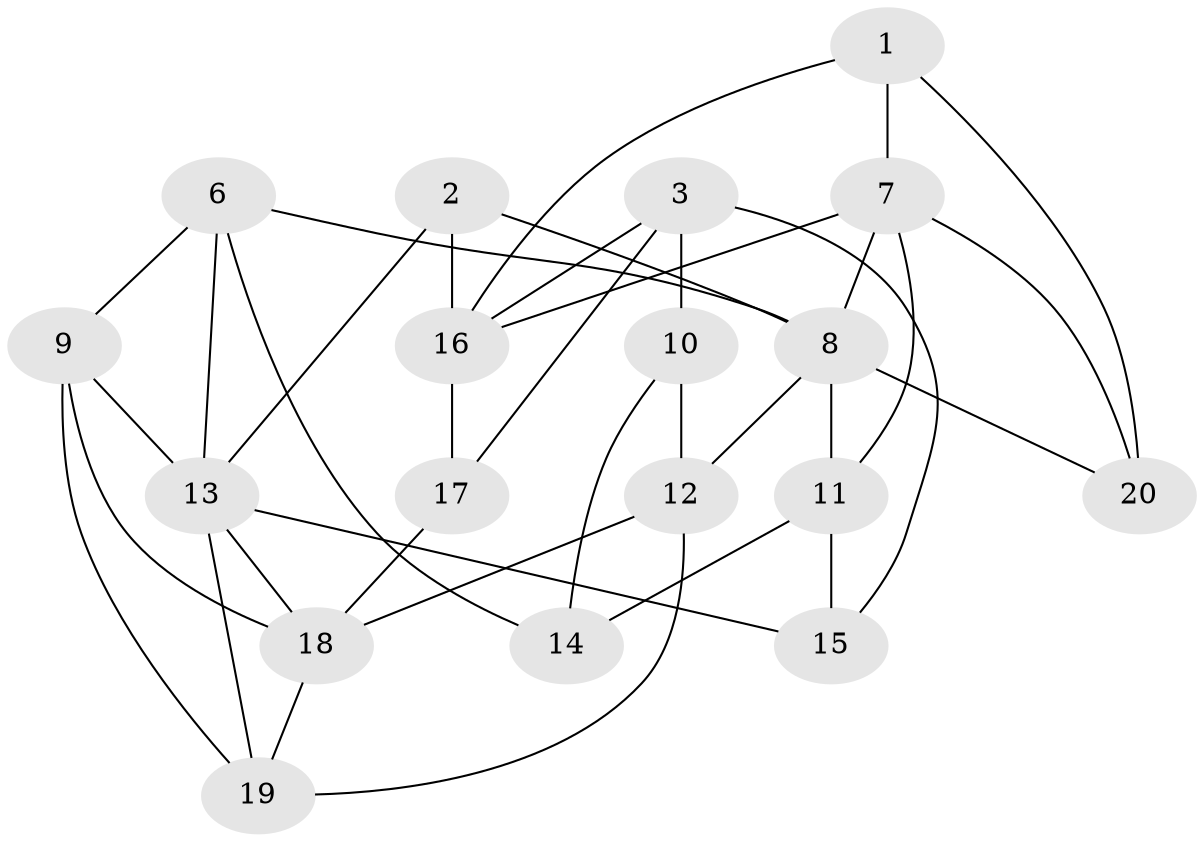 // Generated by graph-tools (version 1.1) at 2025/46/02/15/25 05:46:28]
// undirected, 18 vertices, 36 edges
graph export_dot {
graph [start="1"]
  node [color=gray90,style=filled];
  1 [super="+4"];
  2;
  3;
  6;
  7;
  8;
  9;
  10;
  11;
  12;
  13;
  14;
  15;
  16;
  17;
  18 [super="+4"];
  19 [super="+5"];
  20 [super="+5"];
  1 -- 7;
  1 -- 20;
  1 -- 16;
  2 -- 16;
  2 -- 13;
  2 -- 8;
  3 -- 16;
  3 -- 15;
  3 -- 10;
  3 -- 17;
  6 -- 8;
  6 -- 13;
  6 -- 9;
  6 -- 14;
  7 -- 16;
  7 -- 8;
  7 -- 11;
  7 -- 20;
  8 -- 11;
  8 -- 12;
  8 -- 20;
  9 -- 19;
  9 -- 13;
  9 -- 18;
  10 -- 12;
  10 -- 14;
  11 -- 14;
  11 -- 15;
  12 -- 18;
  12 -- 19;
  13 -- 18;
  13 -- 15;
  13 -- 19;
  16 -- 17;
  17 -- 18;
  18 -- 19;
}
